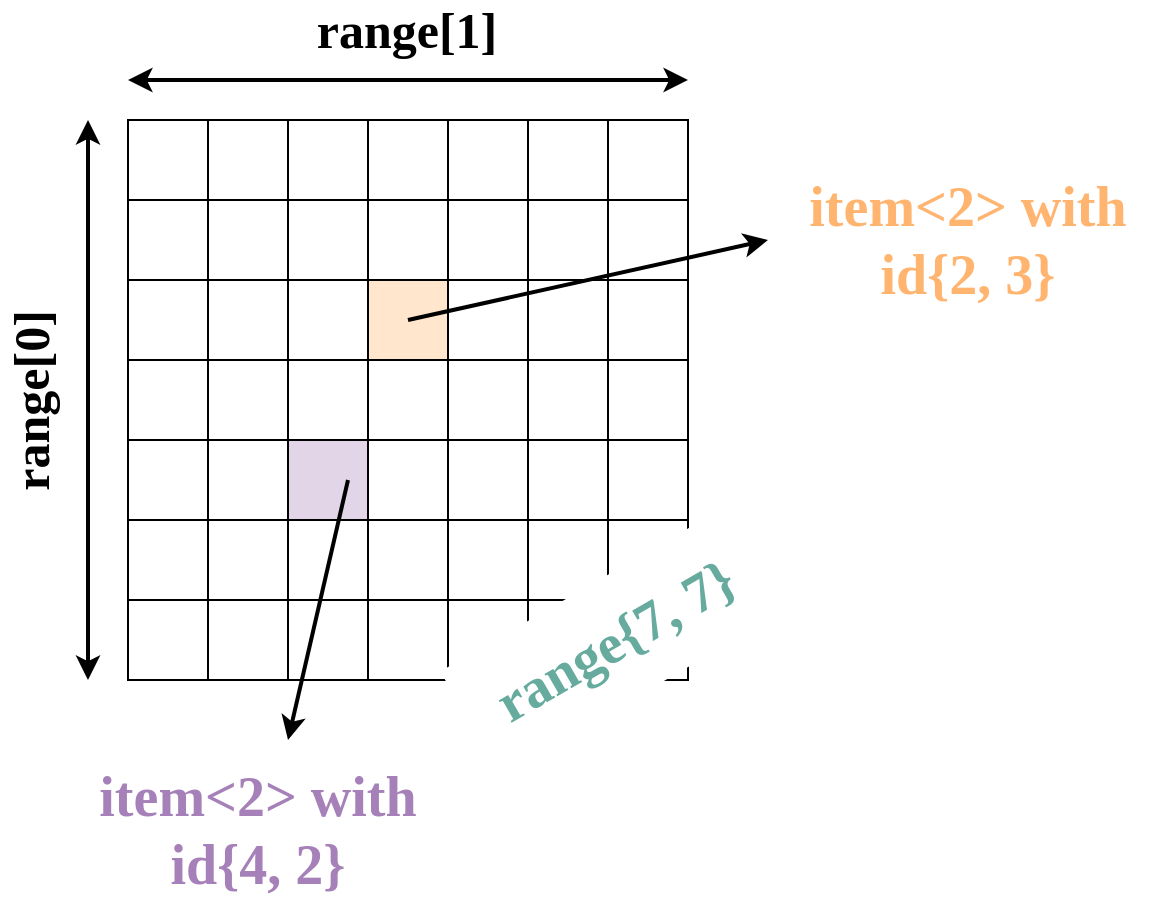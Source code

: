 <mxfile version="14.5.1" type="device"><diagram id="T_vIvkkRDdqPUsJFXNAz" name="Page-1"><mxGraphModel dx="1992" dy="1111" grid="1" gridSize="10" guides="1" tooltips="1" connect="1" arrows="1" fold="1" page="1" pageScale="1" pageWidth="850" pageHeight="1100" math="0" shadow="0"><root><mxCell id="0"/><mxCell id="1" parent="0"/><mxCell id="KtkFy-ws_OHmOeXaZ4xC-1" value="" style="whiteSpace=wrap;html=1;aspect=fixed;labelBackgroundColor=#97D077;sketch=0;fillStyle=solid;strokeWidth=1;fillColor=none;" parent="1" vertex="1"><mxGeometry x="200" y="80" width="40" height="40" as="geometry"/></mxCell><mxCell id="KtkFy-ws_OHmOeXaZ4xC-2" value="" style="whiteSpace=wrap;html=1;aspect=fixed;labelBackgroundColor=#97D077;sketch=0;fillStyle=solid;strokeWidth=1;fillColor=none;" parent="1" vertex="1"><mxGeometry x="240" y="80" width="40" height="40" as="geometry"/></mxCell><mxCell id="KtkFy-ws_OHmOeXaZ4xC-3" value="" style="whiteSpace=wrap;html=1;aspect=fixed;labelBackgroundColor=#97D077;sketch=0;fillStyle=solid;strokeWidth=1;fillColor=none;" parent="1" vertex="1"><mxGeometry x="320" y="80" width="40" height="40" as="geometry"/></mxCell><mxCell id="KtkFy-ws_OHmOeXaZ4xC-4" value="" style="whiteSpace=wrap;html=1;aspect=fixed;labelBackgroundColor=#97D077;sketch=0;fillStyle=solid;strokeWidth=1;fillColor=none;" parent="1" vertex="1"><mxGeometry x="280" y="80" width="40" height="40" as="geometry"/></mxCell><mxCell id="KtkFy-ws_OHmOeXaZ4xC-5" value="" style="whiteSpace=wrap;html=1;aspect=fixed;labelBackgroundColor=#97D077;sketch=0;fillStyle=solid;strokeWidth=1;glass=0;rounded=0;shadow=0;fillColor=none;" parent="1" vertex="1"><mxGeometry x="160" y="80" width="40" height="40" as="geometry"/></mxCell><mxCell id="KtkFy-ws_OHmOeXaZ4xC-6" value="" style="whiteSpace=wrap;html=1;aspect=fixed;labelBackgroundColor=#97D077;sketch=0;fillStyle=solid;strokeWidth=1;fillColor=none;" parent="1" vertex="1"><mxGeometry x="200" y="120" width="40" height="40" as="geometry"/></mxCell><mxCell id="KtkFy-ws_OHmOeXaZ4xC-7" value="" style="whiteSpace=wrap;html=1;aspect=fixed;labelBackgroundColor=#97D077;sketch=0;fillStyle=solid;strokeWidth=1;fillColor=none;" parent="1" vertex="1"><mxGeometry x="240" y="120" width="40" height="40" as="geometry"/></mxCell><mxCell id="KtkFy-ws_OHmOeXaZ4xC-8" value="" style="whiteSpace=wrap;html=1;aspect=fixed;labelBackgroundColor=#97D077;sketch=0;fillStyle=solid;strokeWidth=1;fillColor=none;" parent="1" vertex="1"><mxGeometry x="320" y="120" width="40" height="40" as="geometry"/></mxCell><mxCell id="KtkFy-ws_OHmOeXaZ4xC-9" value="" style="whiteSpace=wrap;html=1;aspect=fixed;labelBackgroundColor=#97D077;sketch=0;fillStyle=solid;strokeWidth=1;fillColor=none;" parent="1" vertex="1"><mxGeometry x="280" y="120" width="40" height="40" as="geometry"/></mxCell><mxCell id="KtkFy-ws_OHmOeXaZ4xC-10" value="" style="whiteSpace=wrap;html=1;aspect=fixed;labelBackgroundColor=#97D077;sketch=0;fillStyle=solid;strokeWidth=1;fillColor=none;glass=0;rounded=0;" parent="1" vertex="1"><mxGeometry x="160" y="120" width="40" height="40" as="geometry"/></mxCell><mxCell id="KtkFy-ws_OHmOeXaZ4xC-11" value="" style="whiteSpace=wrap;html=1;aspect=fixed;labelBackgroundColor=#97D077;sketch=0;fillStyle=solid;strokeWidth=1;fillColor=none;" parent="1" vertex="1"><mxGeometry x="200" y="160" width="40" height="40" as="geometry"/></mxCell><mxCell id="KtkFy-ws_OHmOeXaZ4xC-12" value="" style="whiteSpace=wrap;html=1;aspect=fixed;labelBackgroundColor=#97D077;sketch=0;fillStyle=solid;strokeWidth=1;fillColor=none;" parent="1" vertex="1"><mxGeometry x="240" y="160" width="40" height="40" as="geometry"/></mxCell><mxCell id="KtkFy-ws_OHmOeXaZ4xC-13" value="" style="whiteSpace=wrap;html=1;aspect=fixed;labelBackgroundColor=#97D077;sketch=0;fillStyle=solid;strokeWidth=1;fillColor=none;" parent="1" vertex="1"><mxGeometry x="320" y="160" width="40" height="40" as="geometry"/></mxCell><mxCell id="KtkFy-ws_OHmOeXaZ4xC-14" value="" style="whiteSpace=wrap;html=1;aspect=fixed;labelBackgroundColor=#97D077;sketch=0;fillStyle=solid;strokeWidth=1;fillColor=#ffe6cc;" parent="1" vertex="1"><mxGeometry x="280" y="160" width="40" height="40" as="geometry"/></mxCell><mxCell id="KtkFy-ws_OHmOeXaZ4xC-15" value="" style="whiteSpace=wrap;html=1;aspect=fixed;labelBackgroundColor=#97D077;sketch=0;fillStyle=solid;strokeWidth=1;fillColor=none;glass=0;rounded=0;" parent="1" vertex="1"><mxGeometry x="160" y="160" width="40" height="40" as="geometry"/></mxCell><mxCell id="KtkFy-ws_OHmOeXaZ4xC-16" value="" style="whiteSpace=wrap;html=1;aspect=fixed;labelBackgroundColor=#97D077;sketch=0;fillStyle=solid;strokeWidth=1;fillColor=none;" parent="1" vertex="1"><mxGeometry x="200" y="200" width="40" height="40" as="geometry"/></mxCell><mxCell id="KtkFy-ws_OHmOeXaZ4xC-17" value="" style="whiteSpace=wrap;html=1;aspect=fixed;labelBackgroundColor=#97D077;sketch=0;fillStyle=solid;strokeWidth=1;fillColor=none;" parent="1" vertex="1"><mxGeometry x="240" y="200" width="40" height="40" as="geometry"/></mxCell><mxCell id="KtkFy-ws_OHmOeXaZ4xC-18" value="" style="whiteSpace=wrap;html=1;aspect=fixed;labelBackgroundColor=#97D077;sketch=0;fillStyle=solid;strokeWidth=1;fillColor=none;" parent="1" vertex="1"><mxGeometry x="320" y="200" width="40" height="40" as="geometry"/></mxCell><mxCell id="KtkFy-ws_OHmOeXaZ4xC-19" value="" style="whiteSpace=wrap;html=1;aspect=fixed;labelBackgroundColor=#97D077;sketch=0;fillStyle=solid;strokeWidth=1;fillColor=none;" parent="1" vertex="1"><mxGeometry x="280" y="200" width="40" height="40" as="geometry"/></mxCell><mxCell id="KtkFy-ws_OHmOeXaZ4xC-20" value="" style="whiteSpace=wrap;html=1;aspect=fixed;labelBackgroundColor=#97D077;sketch=0;fillStyle=solid;strokeWidth=1;fillColor=none;glass=0;rounded=0;" parent="1" vertex="1"><mxGeometry x="160" y="200" width="40" height="40" as="geometry"/></mxCell><mxCell id="KtkFy-ws_OHmOeXaZ4xC-21" value="" style="whiteSpace=wrap;html=1;aspect=fixed;labelBackgroundColor=#97D077;sketch=0;fillStyle=solid;strokeWidth=1;fillColor=none;" parent="1" vertex="1"><mxGeometry x="200" y="240" width="40" height="40" as="geometry"/></mxCell><mxCell id="KtkFy-ws_OHmOeXaZ4xC-22" value="" style="whiteSpace=wrap;html=1;aspect=fixed;labelBackgroundColor=#97D077;sketch=0;fillStyle=solid;strokeWidth=1;fillColor=#e1d5e7;" parent="1" vertex="1"><mxGeometry x="240" y="240" width="40" height="40" as="geometry"/></mxCell><mxCell id="KtkFy-ws_OHmOeXaZ4xC-23" value="" style="whiteSpace=wrap;html=1;aspect=fixed;labelBackgroundColor=#97D077;sketch=0;fillStyle=solid;strokeWidth=1;fillColor=none;" parent="1" vertex="1"><mxGeometry x="320" y="240" width="40" height="40" as="geometry"/></mxCell><mxCell id="KtkFy-ws_OHmOeXaZ4xC-24" value="" style="whiteSpace=wrap;html=1;aspect=fixed;labelBackgroundColor=#97D077;sketch=0;fillStyle=solid;strokeWidth=1;fillColor=none;" parent="1" vertex="1"><mxGeometry x="280" y="240" width="40" height="40" as="geometry"/></mxCell><mxCell id="KtkFy-ws_OHmOeXaZ4xC-25" value="" style="whiteSpace=wrap;html=1;aspect=fixed;labelBackgroundColor=#97D077;sketch=0;fillStyle=solid;strokeWidth=1;fillColor=none;glass=0;rounded=0;" parent="1" vertex="1"><mxGeometry x="160" y="240" width="40" height="40" as="geometry"/></mxCell><mxCell id="KtkFy-ws_OHmOeXaZ4xC-26" value="" style="whiteSpace=wrap;html=1;aspect=fixed;labelBackgroundColor=#97D077;sketch=0;fillStyle=solid;strokeWidth=1;glass=0;rounded=0;shadow=0;fillColor=none;" parent="1" vertex="1"><mxGeometry x="360" y="80" width="40" height="40" as="geometry"/></mxCell><mxCell id="KtkFy-ws_OHmOeXaZ4xC-27" value="" style="whiteSpace=wrap;html=1;aspect=fixed;labelBackgroundColor=#97D077;sketch=0;fillStyle=solid;strokeWidth=1;glass=0;rounded=0;shadow=0;fillColor=none;" parent="1" vertex="1"><mxGeometry x="400" y="80" width="40" height="40" as="geometry"/></mxCell><mxCell id="KtkFy-ws_OHmOeXaZ4xC-28" value="" style="whiteSpace=wrap;html=1;aspect=fixed;labelBackgroundColor=#97D077;sketch=0;fillStyle=solid;strokeWidth=1;glass=0;rounded=0;shadow=0;fillColor=none;" parent="1" vertex="1"><mxGeometry x="360" y="120" width="40" height="40" as="geometry"/></mxCell><mxCell id="KtkFy-ws_OHmOeXaZ4xC-29" value="" style="whiteSpace=wrap;html=1;aspect=fixed;labelBackgroundColor=#97D077;sketch=0;fillStyle=solid;strokeWidth=1;glass=0;rounded=0;shadow=0;fillColor=none;" parent="1" vertex="1"><mxGeometry x="400" y="120" width="40" height="40" as="geometry"/></mxCell><mxCell id="KtkFy-ws_OHmOeXaZ4xC-30" value="" style="whiteSpace=wrap;html=1;aspect=fixed;labelBackgroundColor=#97D077;sketch=0;fillStyle=solid;strokeWidth=1;glass=0;rounded=0;shadow=0;fillColor=none;" parent="1" vertex="1"><mxGeometry x="360" y="160" width="40" height="40" as="geometry"/></mxCell><mxCell id="KtkFy-ws_OHmOeXaZ4xC-31" value="" style="whiteSpace=wrap;html=1;aspect=fixed;labelBackgroundColor=#97D077;sketch=0;fillStyle=solid;strokeWidth=1;glass=0;rounded=0;shadow=0;fillColor=none;" parent="1" vertex="1"><mxGeometry x="400" y="160" width="40" height="40" as="geometry"/></mxCell><mxCell id="KtkFy-ws_OHmOeXaZ4xC-32" value="" style="whiteSpace=wrap;html=1;aspect=fixed;labelBackgroundColor=#97D077;sketch=0;fillStyle=solid;strokeWidth=1;glass=0;rounded=0;shadow=0;fillColor=none;" parent="1" vertex="1"><mxGeometry x="360" y="200" width="40" height="40" as="geometry"/></mxCell><mxCell id="KtkFy-ws_OHmOeXaZ4xC-33" value="" style="whiteSpace=wrap;html=1;aspect=fixed;labelBackgroundColor=#97D077;sketch=0;fillStyle=solid;strokeWidth=1;glass=0;rounded=0;shadow=0;fillColor=none;" parent="1" vertex="1"><mxGeometry x="400" y="200" width="40" height="40" as="geometry"/></mxCell><mxCell id="KtkFy-ws_OHmOeXaZ4xC-34" value="" style="whiteSpace=wrap;html=1;aspect=fixed;labelBackgroundColor=#97D077;sketch=0;fillStyle=solid;strokeWidth=1;glass=0;rounded=0;shadow=0;fillColor=none;" parent="1" vertex="1"><mxGeometry x="360" y="240" width="40" height="40" as="geometry"/></mxCell><mxCell id="KtkFy-ws_OHmOeXaZ4xC-35" value="" style="whiteSpace=wrap;html=1;aspect=fixed;labelBackgroundColor=#97D077;sketch=0;fillStyle=solid;strokeWidth=1;glass=0;rounded=0;shadow=0;fillColor=none;" parent="1" vertex="1"><mxGeometry x="400" y="240" width="40" height="40" as="geometry"/></mxCell><mxCell id="KtkFy-ws_OHmOeXaZ4xC-36" value="" style="whiteSpace=wrap;html=1;aspect=fixed;labelBackgroundColor=#97D077;sketch=0;fillStyle=solid;strokeWidth=1;fillColor=none;" parent="1" vertex="1"><mxGeometry x="200" y="280" width="40" height="40" as="geometry"/></mxCell><mxCell id="KtkFy-ws_OHmOeXaZ4xC-37" value="" style="whiteSpace=wrap;html=1;aspect=fixed;labelBackgroundColor=#97D077;sketch=0;fillStyle=solid;strokeWidth=1;fillColor=none;" parent="1" vertex="1"><mxGeometry x="240" y="280" width="40" height="40" as="geometry"/></mxCell><mxCell id="KtkFy-ws_OHmOeXaZ4xC-38" value="" style="whiteSpace=wrap;html=1;aspect=fixed;labelBackgroundColor=#97D077;sketch=0;fillStyle=solid;strokeWidth=1;fillColor=none;" parent="1" vertex="1"><mxGeometry x="320" y="280" width="40" height="40" as="geometry"/></mxCell><mxCell id="KtkFy-ws_OHmOeXaZ4xC-39" value="" style="whiteSpace=wrap;html=1;aspect=fixed;labelBackgroundColor=#97D077;sketch=0;fillStyle=solid;strokeWidth=1;fillColor=none;" parent="1" vertex="1"><mxGeometry x="280" y="280" width="40" height="40" as="geometry"/></mxCell><mxCell id="KtkFy-ws_OHmOeXaZ4xC-40" value="" style="whiteSpace=wrap;html=1;aspect=fixed;labelBackgroundColor=#97D077;sketch=0;fillStyle=solid;strokeWidth=1;fillColor=none;glass=0;rounded=0;" parent="1" vertex="1"><mxGeometry x="160" y="280" width="40" height="40" as="geometry"/></mxCell><mxCell id="KtkFy-ws_OHmOeXaZ4xC-41" value="" style="whiteSpace=wrap;html=1;aspect=fixed;labelBackgroundColor=#97D077;sketch=0;fillStyle=solid;strokeWidth=1;glass=0;rounded=0;shadow=0;fillColor=none;" parent="1" vertex="1"><mxGeometry x="360" y="280" width="40" height="40" as="geometry"/></mxCell><mxCell id="KtkFy-ws_OHmOeXaZ4xC-42" value="" style="whiteSpace=wrap;html=1;aspect=fixed;labelBackgroundColor=#97D077;sketch=0;fillStyle=solid;strokeWidth=1;glass=0;rounded=0;shadow=0;fillColor=none;" parent="1" vertex="1"><mxGeometry x="400" y="280" width="40" height="40" as="geometry"/></mxCell><mxCell id="KtkFy-ws_OHmOeXaZ4xC-43" value="" style="whiteSpace=wrap;html=1;aspect=fixed;labelBackgroundColor=#97D077;sketch=0;fillStyle=solid;strokeWidth=1;fillColor=none;" parent="1" vertex="1"><mxGeometry x="200" y="320" width="40" height="40" as="geometry"/></mxCell><mxCell id="KtkFy-ws_OHmOeXaZ4xC-44" value="" style="whiteSpace=wrap;html=1;aspect=fixed;labelBackgroundColor=#97D077;sketch=0;fillStyle=solid;strokeWidth=1;fillColor=none;" parent="1" vertex="1"><mxGeometry x="240" y="320" width="40" height="40" as="geometry"/></mxCell><mxCell id="KtkFy-ws_OHmOeXaZ4xC-45" value="" style="whiteSpace=wrap;html=1;aspect=fixed;labelBackgroundColor=#97D077;sketch=0;fillStyle=solid;strokeWidth=1;fillColor=none;" parent="1" vertex="1"><mxGeometry x="320" y="320" width="40" height="40" as="geometry"/></mxCell><mxCell id="KtkFy-ws_OHmOeXaZ4xC-46" value="" style="whiteSpace=wrap;html=1;aspect=fixed;labelBackgroundColor=#97D077;sketch=0;fillStyle=solid;strokeWidth=1;fillColor=none;" parent="1" vertex="1"><mxGeometry x="280" y="320" width="40" height="40" as="geometry"/></mxCell><mxCell id="KtkFy-ws_OHmOeXaZ4xC-47" value="" style="whiteSpace=wrap;html=1;aspect=fixed;labelBackgroundColor=#97D077;sketch=0;fillStyle=solid;strokeWidth=1;fillColor=none;glass=0;rounded=0;" parent="1" vertex="1"><mxGeometry x="160" y="320" width="40" height="40" as="geometry"/></mxCell><mxCell id="KtkFy-ws_OHmOeXaZ4xC-48" value="" style="whiteSpace=wrap;html=1;aspect=fixed;labelBackgroundColor=#97D077;sketch=0;fillStyle=solid;strokeWidth=1;glass=0;rounded=0;shadow=0;fillColor=none;" parent="1" vertex="1"><mxGeometry x="360" y="320" width="40" height="40" as="geometry"/></mxCell><mxCell id="KtkFy-ws_OHmOeXaZ4xC-49" value="" style="whiteSpace=wrap;html=1;aspect=fixed;labelBackgroundColor=#97D077;sketch=0;fillStyle=solid;strokeWidth=1;glass=0;rounded=0;shadow=0;fillColor=none;" parent="1" vertex="1"><mxGeometry x="400" y="320" width="40" height="40" as="geometry"/></mxCell><mxCell id="KtkFy-ws_OHmOeXaZ4xC-50" value="" style="endArrow=classic;startArrow=classic;html=1;rounded=0;strokeWidth=2;" parent="1" edge="1"><mxGeometry width="50" height="50" relative="1" as="geometry"><mxPoint x="140" y="360" as="sourcePoint"/><mxPoint x="140" y="80" as="targetPoint"/></mxGeometry></mxCell><mxCell id="KtkFy-ws_OHmOeXaZ4xC-51" value="" style="endArrow=classic;startArrow=classic;html=1;rounded=0;strokeWidth=2;" parent="1" edge="1"><mxGeometry width="50" height="50" relative="1" as="geometry"><mxPoint x="440" y="60" as="sourcePoint"/><mxPoint x="160" y="60" as="targetPoint"/></mxGeometry></mxCell><mxCell id="KtkFy-ws_OHmOeXaZ4xC-53" value="&lt;font face=&quot;comfortaa&quot; data-font-src=&quot;https://fonts.googleapis.com/css?family=comfortaa&quot; color=&quot;#67ab9f&quot; size=&quot;1&quot;&gt;&lt;b style=&quot;font-size: 28px&quot;&gt;range{7, 7}&lt;/b&gt;&lt;/font&gt;" style="text;html=1;strokeColor=none;align=center;verticalAlign=middle;whiteSpace=wrap;rounded=0;rotation=-30;fillColor=#FFFFFF;" parent="1" vertex="1"><mxGeometry x="320.0" y="310" width="166.83" height="60" as="geometry"/></mxCell><mxCell id="KtkFy-ws_OHmOeXaZ4xC-54" value="&lt;font face=&quot;comfortaa&quot; data-font-src=&quot;https://fonts.googleapis.com/css?family=comfortaa&quot; size=&quot;1&quot;&gt;&lt;b style=&quot;font-size: 25px&quot;&gt;range[1]&lt;/b&gt;&lt;/font&gt;" style="text;html=1;strokeColor=none;fillColor=none;align=center;verticalAlign=middle;whiteSpace=wrap;rounded=0;rotation=0;" parent="1" vertex="1"><mxGeometry x="228.3" y="20" width="143.41" height="30" as="geometry"/></mxCell><mxCell id="KtkFy-ws_OHmOeXaZ4xC-55" value="&lt;font face=&quot;comfortaa&quot; data-font-src=&quot;https://fonts.googleapis.com/css?family=comfortaa&quot; size=&quot;1&quot;&gt;&lt;b style=&quot;font-size: 25px&quot;&gt;range[0]&lt;/b&gt;&lt;/font&gt;" style="text;html=1;strokeColor=none;fillColor=none;align=center;verticalAlign=middle;whiteSpace=wrap;rounded=0;rotation=-90;" parent="1" vertex="1"><mxGeometry x="40" y="205" width="143.41" height="30" as="geometry"/></mxCell><mxCell id="KtkFy-ws_OHmOeXaZ4xC-56" value="" style="endArrow=classic;html=1;rounded=0;fontFamily=comfortaa;fontSource=https%3A%2F%2Ffonts.googleapis.com%2Fcss%3Ffamily%3Dcomfortaa;fontSize=25;fontColor=#000000;strokeWidth=2;" parent="1" edge="1"><mxGeometry width="50" height="50" relative="1" as="geometry"><mxPoint x="300" y="180" as="sourcePoint"/><mxPoint x="480" y="140" as="targetPoint"/></mxGeometry></mxCell><mxCell id="KtkFy-ws_OHmOeXaZ4xC-57" value="" style="endArrow=classic;html=1;rounded=0;fontFamily=comfortaa;fontSource=https%3A%2F%2Ffonts.googleapis.com%2Fcss%3Ffamily%3Dcomfortaa;fontSize=25;fontColor=#000000;strokeWidth=2;" parent="1" edge="1"><mxGeometry width="50" height="50" relative="1" as="geometry"><mxPoint x="270" y="260" as="sourcePoint"/><mxPoint x="240" y="390" as="targetPoint"/></mxGeometry></mxCell><mxCell id="KtkFy-ws_OHmOeXaZ4xC-58" value="&lt;font face=&quot;comfortaa&quot; data-font-src=&quot;https://fonts.googleapis.com/css?family=comfortaa&quot; size=&quot;1&quot; color=&quot;#a680b8&quot;&gt;&lt;b style=&quot;font-size: 28px&quot;&gt;item&amp;lt;2&amp;gt; with id{4, 2}&lt;/b&gt;&lt;/font&gt;" style="text;html=1;strokeColor=none;align=center;verticalAlign=middle;whiteSpace=wrap;rounded=0;rotation=0;fillColor=#FFFFFF;" parent="1" vertex="1"><mxGeometry x="130" y="390" width="190" height="90" as="geometry"/></mxCell><mxCell id="KtkFy-ws_OHmOeXaZ4xC-59" value="&lt;font face=&quot;comfortaa&quot; data-font-src=&quot;https://fonts.googleapis.com/css?family=comfortaa&quot; size=&quot;1&quot; color=&quot;#ffb570&quot;&gt;&lt;b style=&quot;font-size: 28px&quot;&gt;item&amp;lt;2&amp;gt; with&lt;br&gt;id{2, 3}&lt;/b&gt;&lt;/font&gt;" style="text;html=1;strokeColor=none;align=center;verticalAlign=middle;whiteSpace=wrap;rounded=0;rotation=0;fillColor=#FFFFFF;" parent="1" vertex="1"><mxGeometry x="480" y="95" width="200" height="90" as="geometry"/></mxCell></root></mxGraphModel></diagram></mxfile>